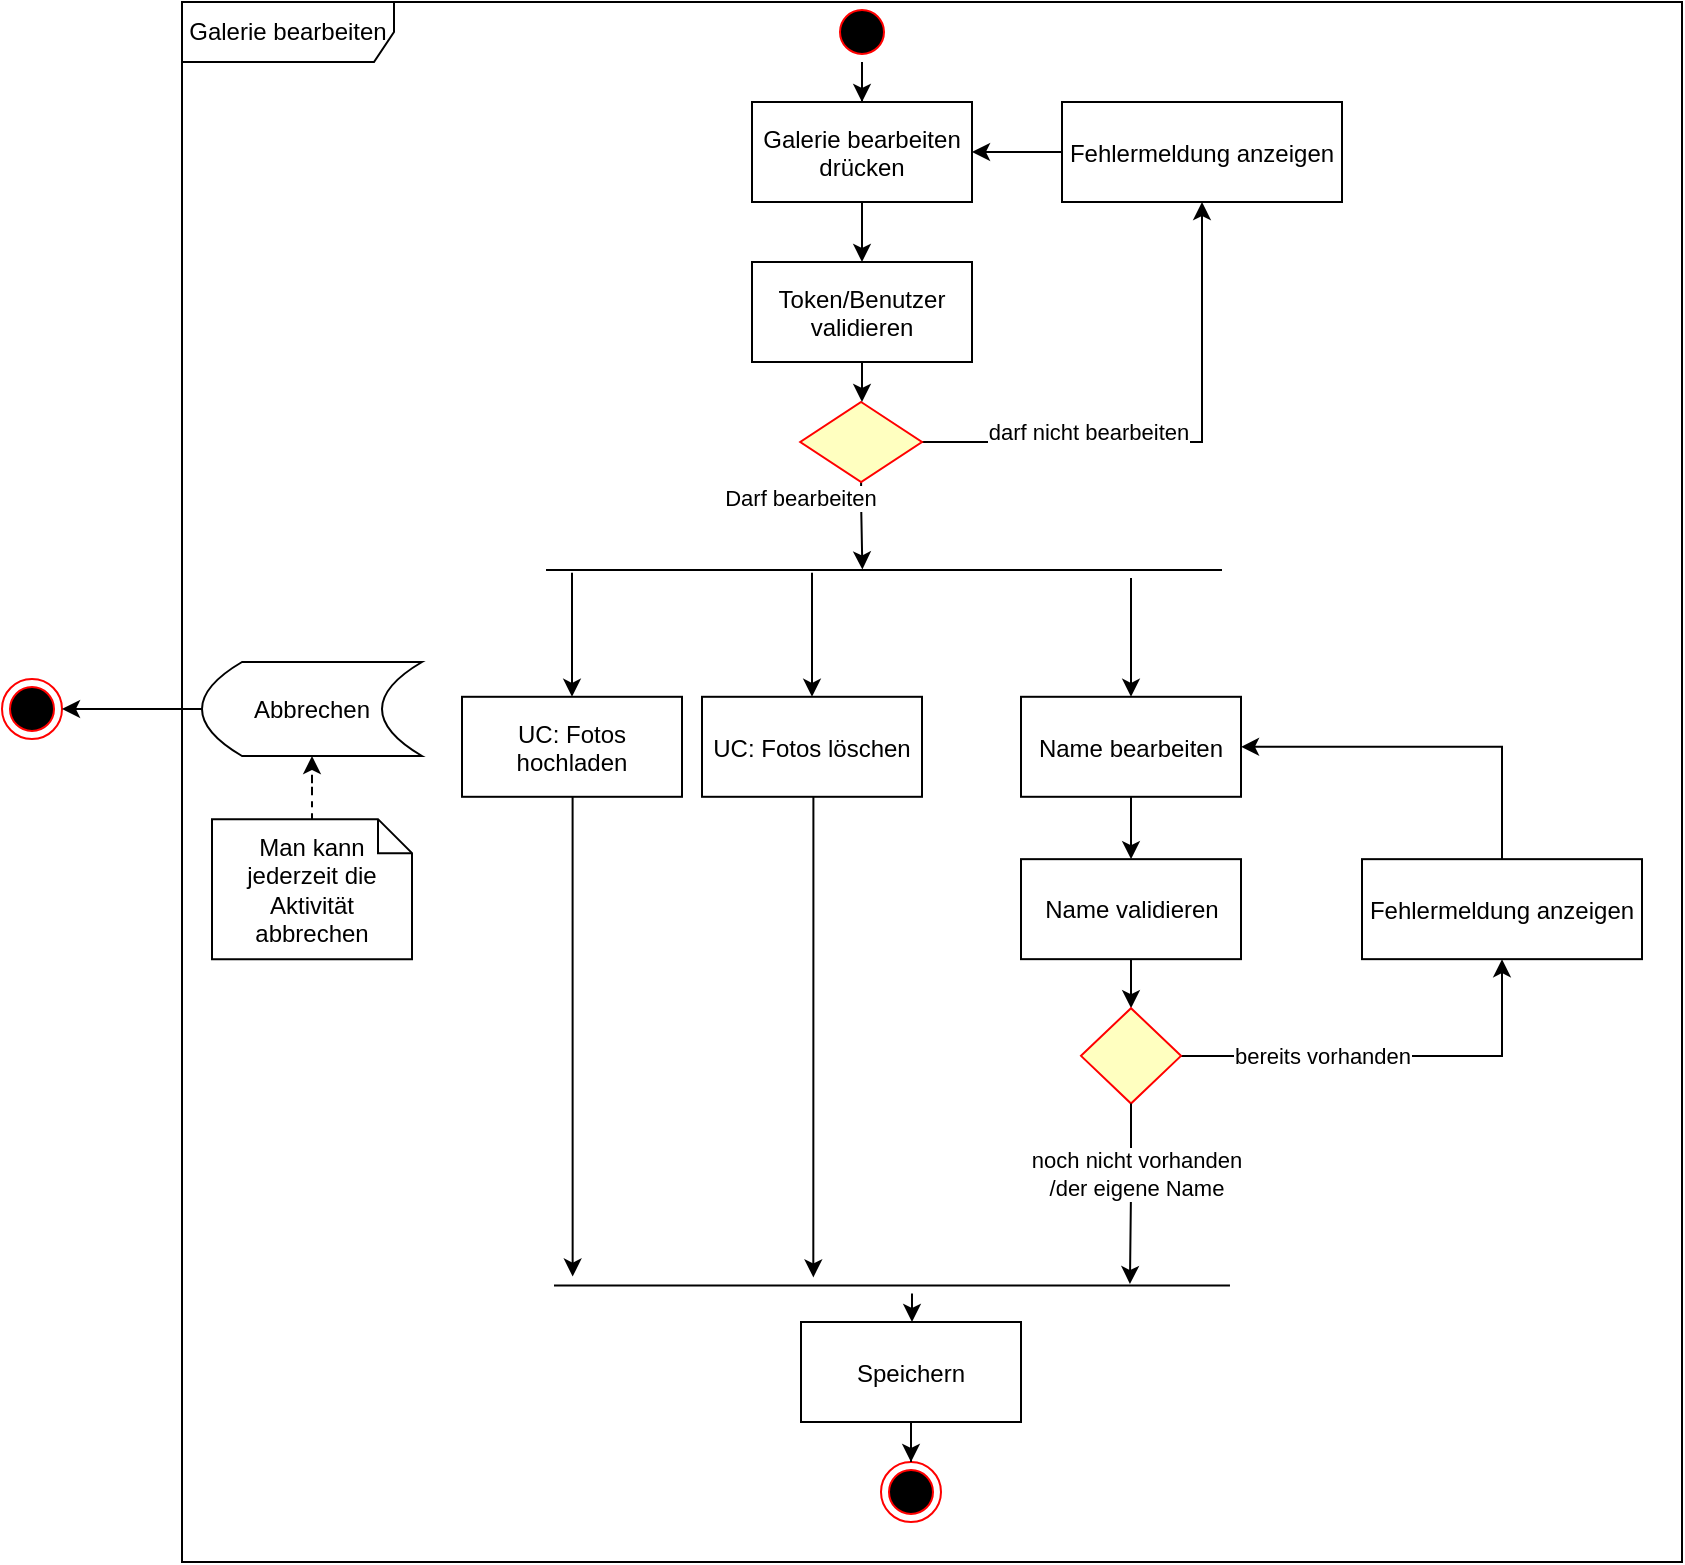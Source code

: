 <mxfile version="26.2.4">
  <diagram name="Seite-1" id="qvCQHvfNc7xYwnk9fhVf">
    <mxGraphModel dx="1377" dy="832" grid="1" gridSize="10" guides="1" tooltips="1" connect="1" arrows="1" fold="1" page="1" pageScale="1" pageWidth="1169" pageHeight="826" math="0" shadow="0">
      <root>
        <mxCell id="0" />
        <mxCell id="1" parent="0" />
        <mxCell id="WXFM1h_OgKuNxUxNUTBl-1" style="edgeStyle=orthogonalEdgeStyle;rounded=0;orthogonalLoop=1;jettySize=auto;html=1;" edge="1" parent="1" source="WXFM1h_OgKuNxUxNUTBl-2" target="WXFM1h_OgKuNxUxNUTBl-4">
          <mxGeometry relative="1" as="geometry" />
        </mxCell>
        <mxCell id="WXFM1h_OgKuNxUxNUTBl-2" value="" style="ellipse;shape=startState;fillColor=#000000;strokeColor=#ff0000;" vertex="1" parent="1">
          <mxGeometry x="515" y="10" width="30" height="30" as="geometry" />
        </mxCell>
        <mxCell id="WXFM1h_OgKuNxUxNUTBl-67" style="edgeStyle=orthogonalEdgeStyle;rounded=0;orthogonalLoop=1;jettySize=auto;html=1;" edge="1" parent="1" source="WXFM1h_OgKuNxUxNUTBl-4" target="WXFM1h_OgKuNxUxNUTBl-66">
          <mxGeometry relative="1" as="geometry" />
        </mxCell>
        <mxCell id="WXFM1h_OgKuNxUxNUTBl-4" value="Galerie bearbeiten&#xa;drücken" style="" vertex="1" parent="1">
          <mxGeometry x="475" y="60" width="110" height="50" as="geometry" />
        </mxCell>
        <mxCell id="WXFM1h_OgKuNxUxNUTBl-11" value="" style="ellipse;shape=endState;fillColor=#000000;strokeColor=#ff0000" vertex="1" parent="1">
          <mxGeometry x="539.5" y="740" width="30" height="30" as="geometry" />
        </mxCell>
        <mxCell id="WXFM1h_OgKuNxUxNUTBl-12" value="Galerie bearbeiten" style="shape=umlFrame;whiteSpace=wrap;html=1;pointerEvents=0;width=106;height=30;" vertex="1" parent="1">
          <mxGeometry x="190" y="10" width="750" height="780" as="geometry" />
        </mxCell>
        <mxCell id="WXFM1h_OgKuNxUxNUTBl-16" style="edgeStyle=orthogonalEdgeStyle;rounded=0;orthogonalLoop=1;jettySize=auto;html=1;entryX=0.5;entryY=1;entryDx=0;entryDy=0;" edge="1" parent="1" source="WXFM1h_OgKuNxUxNUTBl-20" target="WXFM1h_OgKuNxUxNUTBl-22">
          <mxGeometry relative="1" as="geometry">
            <Array as="points">
              <mxPoint x="700" y="205" />
              <mxPoint x="700" y="140" />
            </Array>
          </mxGeometry>
        </mxCell>
        <mxCell id="WXFM1h_OgKuNxUxNUTBl-17" value="darf nicht bearbeiten" style="edgeLabel;html=1;align=center;verticalAlign=middle;resizable=0;points=[];" vertex="1" connectable="0" parent="WXFM1h_OgKuNxUxNUTBl-16">
          <mxGeometry x="-0.355" relative="1" as="geometry">
            <mxPoint x="-1" y="-5" as="offset" />
          </mxGeometry>
        </mxCell>
        <mxCell id="WXFM1h_OgKuNxUxNUTBl-18" style="edgeStyle=orthogonalEdgeStyle;rounded=0;orthogonalLoop=1;jettySize=auto;html=1;entryX=0.468;entryY=0.465;entryDx=0;entryDy=0;entryPerimeter=0;" edge="1" parent="1" source="WXFM1h_OgKuNxUxNUTBl-20" target="WXFM1h_OgKuNxUxNUTBl-28">
          <mxGeometry relative="1" as="geometry">
            <mxPoint x="529.5" y="550" as="targetPoint" />
            <Array as="points">
              <mxPoint x="530" y="260" />
              <mxPoint x="530" y="260" />
            </Array>
          </mxGeometry>
        </mxCell>
        <mxCell id="WXFM1h_OgKuNxUxNUTBl-27" value="Darf bearbeiten" style="edgeLabel;html=1;align=center;verticalAlign=middle;resizable=0;points=[];" vertex="1" connectable="0" parent="WXFM1h_OgKuNxUxNUTBl-18">
          <mxGeometry x="0.344" y="2" relative="1" as="geometry">
            <mxPoint x="-33" y="-22" as="offset" />
          </mxGeometry>
        </mxCell>
        <mxCell id="WXFM1h_OgKuNxUxNUTBl-20" value="" style="rhombus;fillColor=#ffffc0;strokeColor=#ff0000;" vertex="1" parent="1">
          <mxGeometry x="499.13" y="210" width="60.87" height="40" as="geometry" />
        </mxCell>
        <mxCell id="WXFM1h_OgKuNxUxNUTBl-25" style="edgeStyle=orthogonalEdgeStyle;rounded=0;orthogonalLoop=1;jettySize=auto;html=1;entryX=1;entryY=0.5;entryDx=0;entryDy=0;" edge="1" parent="1" source="WXFM1h_OgKuNxUxNUTBl-22" target="WXFM1h_OgKuNxUxNUTBl-4">
          <mxGeometry relative="1" as="geometry" />
        </mxCell>
        <mxCell id="WXFM1h_OgKuNxUxNUTBl-22" value="Fehlermeldung anzeigen" style="" vertex="1" parent="1">
          <mxGeometry x="630" y="60" width="140" height="50" as="geometry" />
        </mxCell>
        <mxCell id="WXFM1h_OgKuNxUxNUTBl-36" style="edgeStyle=orthogonalEdgeStyle;rounded=0;orthogonalLoop=1;jettySize=auto;html=1;entryX=0.5;entryY=0;entryDx=0;entryDy=0;" edge="1" parent="1" target="WXFM1h_OgKuNxUxNUTBl-35">
          <mxGeometry relative="1" as="geometry">
            <mxPoint x="505" y="295.4" as="sourcePoint" />
            <Array as="points">
              <mxPoint x="505" y="337.4" />
              <mxPoint x="505" y="337.4" />
            </Array>
          </mxGeometry>
        </mxCell>
        <mxCell id="WXFM1h_OgKuNxUxNUTBl-37" style="edgeStyle=orthogonalEdgeStyle;rounded=0;orthogonalLoop=1;jettySize=auto;html=1;entryX=0.5;entryY=0;entryDx=0;entryDy=0;" edge="1" parent="1" target="WXFM1h_OgKuNxUxNUTBl-34">
          <mxGeometry relative="1" as="geometry">
            <mxPoint x="385" y="295.4" as="sourcePoint" />
            <Array as="points">
              <mxPoint x="385" y="307.4" />
              <mxPoint x="385" y="307.4" />
            </Array>
          </mxGeometry>
        </mxCell>
        <mxCell id="WXFM1h_OgKuNxUxNUTBl-57" style="edgeStyle=orthogonalEdgeStyle;rounded=0;orthogonalLoop=1;jettySize=auto;html=1;entryX=0.5;entryY=0;entryDx=0;entryDy=0;" edge="1" parent="1" source="WXFM1h_OgKuNxUxNUTBl-28" target="WXFM1h_OgKuNxUxNUTBl-29">
          <mxGeometry relative="1" as="geometry">
            <Array as="points">
              <mxPoint x="665" y="331" />
            </Array>
          </mxGeometry>
        </mxCell>
        <mxCell id="WXFM1h_OgKuNxUxNUTBl-28" value="" style="line;strokeWidth=1;fillColor=none;align=left;verticalAlign=middle;spacingTop=-1;spacingLeft=3;spacingRight=3;rotatable=0;labelPosition=right;points=[];portConstraint=eastwest;strokeColor=inherit;" vertex="1" parent="1">
          <mxGeometry x="372.01" y="290" width="337.99" height="8" as="geometry" />
        </mxCell>
        <mxCell id="WXFM1h_OgKuNxUxNUTBl-51" style="edgeStyle=orthogonalEdgeStyle;rounded=0;orthogonalLoop=1;jettySize=auto;html=1;entryX=0.5;entryY=0;entryDx=0;entryDy=0;" edge="1" parent="1" source="WXFM1h_OgKuNxUxNUTBl-29" target="WXFM1h_OgKuNxUxNUTBl-43">
          <mxGeometry relative="1" as="geometry" />
        </mxCell>
        <mxCell id="WXFM1h_OgKuNxUxNUTBl-29" value="Name bearbeiten" style="" vertex="1" parent="1">
          <mxGeometry x="609.5" y="357.4" width="110" height="50" as="geometry" />
        </mxCell>
        <mxCell id="WXFM1h_OgKuNxUxNUTBl-34" value="UC: Fotos &#xa;hochladen" style="" vertex="1" parent="1">
          <mxGeometry x="330" y="357.4" width="110" height="50" as="geometry" />
        </mxCell>
        <mxCell id="WXFM1h_OgKuNxUxNUTBl-35" value="UC: Fotos löschen" style="" vertex="1" parent="1">
          <mxGeometry x="450" y="357.4" width="110" height="50" as="geometry" />
        </mxCell>
        <mxCell id="WXFM1h_OgKuNxUxNUTBl-63" style="edgeStyle=orthogonalEdgeStyle;rounded=0;orthogonalLoop=1;jettySize=auto;html=1;" edge="1" parent="1" source="WXFM1h_OgKuNxUxNUTBl-39" target="WXFM1h_OgKuNxUxNUTBl-62">
          <mxGeometry relative="1" as="geometry">
            <Array as="points">
              <mxPoint x="555" y="660" />
              <mxPoint x="555" y="660" />
            </Array>
          </mxGeometry>
        </mxCell>
        <mxCell id="WXFM1h_OgKuNxUxNUTBl-39" value="" style="line;strokeWidth=1;fillColor=none;align=left;verticalAlign=middle;spacingTop=-1;spacingLeft=3;spacingRight=3;rotatable=0;labelPosition=right;points=[];portConstraint=eastwest;strokeColor=inherit;" vertex="1" parent="1">
          <mxGeometry x="376" y="647.69" width="337.99" height="8" as="geometry" />
        </mxCell>
        <mxCell id="WXFM1h_OgKuNxUxNUTBl-41" style="edgeStyle=orthogonalEdgeStyle;rounded=0;orthogonalLoop=1;jettySize=auto;html=1;entryX=0.501;entryY=0.275;entryDx=0;entryDy=0;entryPerimeter=0;" edge="1" parent="1" source="WXFM1h_OgKuNxUxNUTBl-34">
          <mxGeometry relative="1" as="geometry">
            <mxPoint x="385.333" y="647.29" as="targetPoint" />
            <Array as="points">
              <mxPoint x="385" y="469.4" />
            </Array>
          </mxGeometry>
        </mxCell>
        <mxCell id="WXFM1h_OgKuNxUxNUTBl-42" style="edgeStyle=orthogonalEdgeStyle;rounded=0;orthogonalLoop=1;jettySize=auto;html=1;entryX=0.857;entryY=0.325;entryDx=0;entryDy=0;entryPerimeter=0;" edge="1" parent="1" source="WXFM1h_OgKuNxUxNUTBl-35">
          <mxGeometry relative="1" as="geometry">
            <mxPoint x="505.657" y="647.69" as="targetPoint" />
            <Array as="points">
              <mxPoint x="506" y="470" />
            </Array>
          </mxGeometry>
        </mxCell>
        <mxCell id="WXFM1h_OgKuNxUxNUTBl-52" style="edgeStyle=orthogonalEdgeStyle;rounded=0;orthogonalLoop=1;jettySize=auto;html=1;" edge="1" parent="1" source="WXFM1h_OgKuNxUxNUTBl-43" target="WXFM1h_OgKuNxUxNUTBl-45">
          <mxGeometry relative="1" as="geometry" />
        </mxCell>
        <mxCell id="WXFM1h_OgKuNxUxNUTBl-43" value="Name validieren" style="html=1;whiteSpace=wrap;" vertex="1" parent="1">
          <mxGeometry x="609.5" y="438.58" width="110" height="50" as="geometry" />
        </mxCell>
        <mxCell id="WXFM1h_OgKuNxUxNUTBl-59" style="edgeStyle=orthogonalEdgeStyle;rounded=0;orthogonalLoop=1;jettySize=auto;html=1;" edge="1" parent="1" source="WXFM1h_OgKuNxUxNUTBl-45" target="WXFM1h_OgKuNxUxNUTBl-58">
          <mxGeometry relative="1" as="geometry" />
        </mxCell>
        <mxCell id="WXFM1h_OgKuNxUxNUTBl-61" value="bereits vorhanden" style="edgeLabel;html=1;align=center;verticalAlign=middle;resizable=0;points=[];" vertex="1" connectable="0" parent="WXFM1h_OgKuNxUxNUTBl-59">
          <mxGeometry x="-0.529" y="2" relative="1" as="geometry">
            <mxPoint x="21" y="2" as="offset" />
          </mxGeometry>
        </mxCell>
        <mxCell id="WXFM1h_OgKuNxUxNUTBl-45" value="" style="rhombus;fillColor=#ffffc0;strokeColor=#ff0000;direction=south;" vertex="1" parent="1">
          <mxGeometry x="639.5" y="513.08" width="50" height="47.69" as="geometry" />
        </mxCell>
        <mxCell id="WXFM1h_OgKuNxUxNUTBl-46" value="" style="ellipse;shape=endState;fillColor=#000000;strokeColor=#ff0000" vertex="1" parent="1">
          <mxGeometry x="100" y="348.5" width="30" height="30" as="geometry" />
        </mxCell>
        <mxCell id="WXFM1h_OgKuNxUxNUTBl-47" style="edgeStyle=orthogonalEdgeStyle;rounded=0;orthogonalLoop=1;jettySize=auto;html=1;" edge="1" parent="1" source="WXFM1h_OgKuNxUxNUTBl-48" target="WXFM1h_OgKuNxUxNUTBl-46">
          <mxGeometry relative="1" as="geometry" />
        </mxCell>
        <mxCell id="WXFM1h_OgKuNxUxNUTBl-48" value="Abbrechen" style="shape=dataStorage;whiteSpace=wrap;html=1;fixedSize=1;" vertex="1" parent="1">
          <mxGeometry x="200" y="340" width="110" height="47" as="geometry" />
        </mxCell>
        <mxCell id="WXFM1h_OgKuNxUxNUTBl-49" style="edgeStyle=orthogonalEdgeStyle;rounded=0;orthogonalLoop=1;jettySize=auto;html=1;dashed=1;" edge="1" parent="1" source="WXFM1h_OgKuNxUxNUTBl-50" target="WXFM1h_OgKuNxUxNUTBl-48">
          <mxGeometry relative="1" as="geometry" />
        </mxCell>
        <mxCell id="WXFM1h_OgKuNxUxNUTBl-50" value="Man kann jederzeit die Aktivität abbrechen" style="shape=note;whiteSpace=wrap;size=17" vertex="1" parent="1">
          <mxGeometry x="205" y="418.58" width="100" height="70" as="geometry" />
        </mxCell>
        <mxCell id="WXFM1h_OgKuNxUxNUTBl-53" style="edgeStyle=orthogonalEdgeStyle;rounded=0;orthogonalLoop=1;jettySize=auto;html=1;entryX=0.852;entryY=0.414;entryDx=0;entryDy=0;entryPerimeter=0;" edge="1" parent="1" source="WXFM1h_OgKuNxUxNUTBl-45" target="WXFM1h_OgKuNxUxNUTBl-39">
          <mxGeometry relative="1" as="geometry">
            <mxPoint x="664.188" y="655.69" as="targetPoint" />
            <Array as="points">
              <mxPoint x="665" y="604" />
              <mxPoint x="664" y="604" />
            </Array>
          </mxGeometry>
        </mxCell>
        <mxCell id="WXFM1h_OgKuNxUxNUTBl-54" value="noch nicht vorhanden&lt;br&gt;/der eigene Name" style="edgeLabel;html=1;align=center;verticalAlign=middle;resizable=0;points=[];" vertex="1" connectable="0" parent="WXFM1h_OgKuNxUxNUTBl-53">
          <mxGeometry x="-0.232" y="2" relative="1" as="geometry">
            <mxPoint as="offset" />
          </mxGeometry>
        </mxCell>
        <mxCell id="WXFM1h_OgKuNxUxNUTBl-60" style="edgeStyle=orthogonalEdgeStyle;rounded=0;orthogonalLoop=1;jettySize=auto;html=1;entryX=1;entryY=0.5;entryDx=0;entryDy=0;" edge="1" parent="1" source="WXFM1h_OgKuNxUxNUTBl-58" target="WXFM1h_OgKuNxUxNUTBl-29">
          <mxGeometry relative="1" as="geometry">
            <Array as="points">
              <mxPoint x="850" y="382" />
            </Array>
          </mxGeometry>
        </mxCell>
        <mxCell id="WXFM1h_OgKuNxUxNUTBl-58" value="Fehlermeldung anzeigen" style="" vertex="1" parent="1">
          <mxGeometry x="780" y="438.58" width="140" height="50" as="geometry" />
        </mxCell>
        <mxCell id="WXFM1h_OgKuNxUxNUTBl-65" style="edgeStyle=orthogonalEdgeStyle;rounded=0;orthogonalLoop=1;jettySize=auto;html=1;" edge="1" parent="1" source="WXFM1h_OgKuNxUxNUTBl-62" target="WXFM1h_OgKuNxUxNUTBl-11">
          <mxGeometry relative="1" as="geometry" />
        </mxCell>
        <mxCell id="WXFM1h_OgKuNxUxNUTBl-62" value="Speichern" style="" vertex="1" parent="1">
          <mxGeometry x="499.5" y="670" width="110" height="50" as="geometry" />
        </mxCell>
        <mxCell id="WXFM1h_OgKuNxUxNUTBl-69" style="edgeStyle=orthogonalEdgeStyle;rounded=0;orthogonalLoop=1;jettySize=auto;html=1;entryX=0.5;entryY=0;entryDx=0;entryDy=0;" edge="1" parent="1" source="WXFM1h_OgKuNxUxNUTBl-66" target="WXFM1h_OgKuNxUxNUTBl-20">
          <mxGeometry relative="1" as="geometry" />
        </mxCell>
        <mxCell id="WXFM1h_OgKuNxUxNUTBl-66" value="Token/Benutzer &#xa;validieren" style="" vertex="1" parent="1">
          <mxGeometry x="475" y="140" width="110" height="50" as="geometry" />
        </mxCell>
      </root>
    </mxGraphModel>
  </diagram>
</mxfile>
